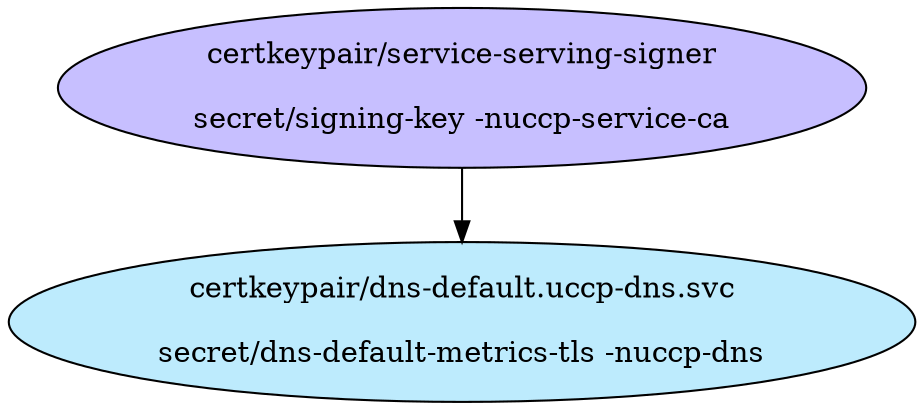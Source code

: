 digraph "Local Certificate" {
  // Node definitions.
  1 [
    label="certkeypair/service-serving-signer\n\nsecret/signing-key -nuccp-service-ca\n"
    style=filled
    fillcolor="#c7bfff"
  ];
  6 [
    label="certkeypair/dns-default.uccp-dns.svc\n\nsecret/dns-default-metrics-tls -nuccp-dns\n"
    style=filled
    fillcolor="#bdebfd"
  ];

  // Edge definitions.
  1 -> 6;
}